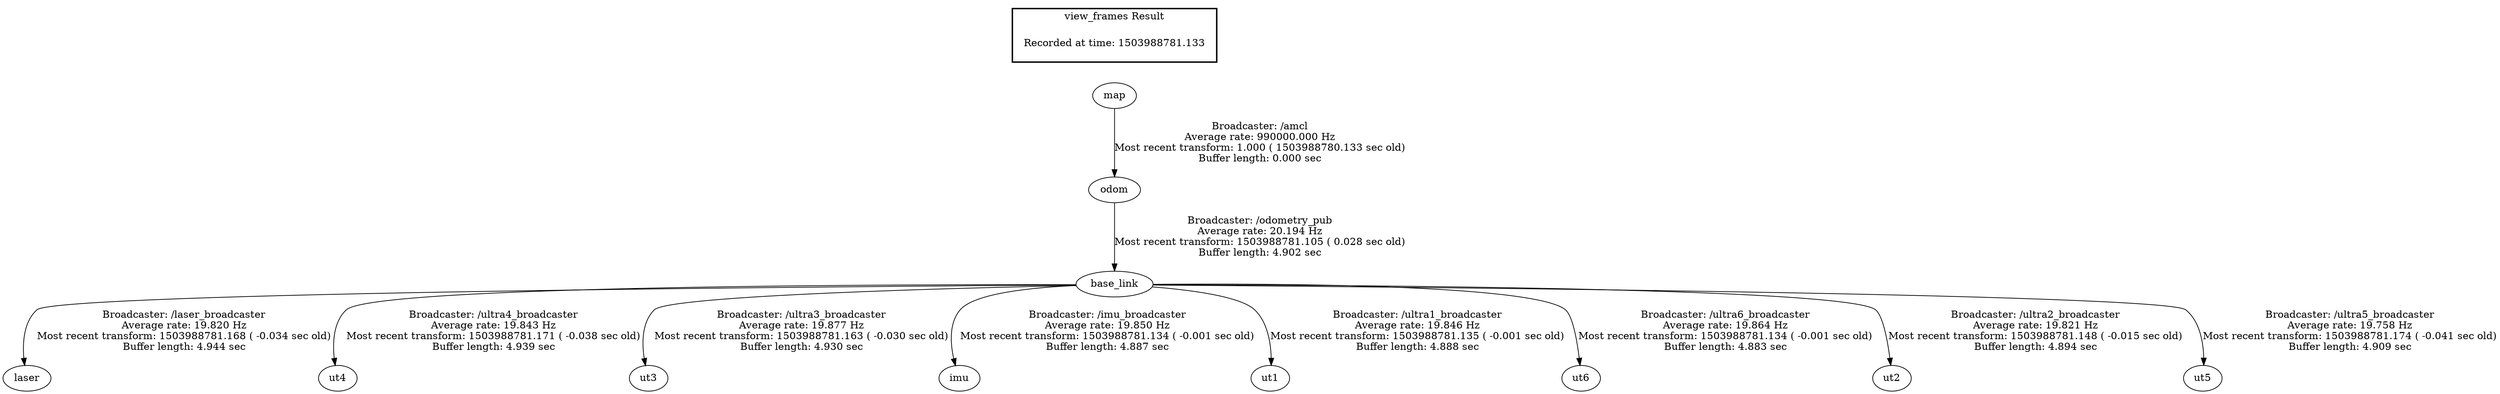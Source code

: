 digraph G {
"base_link" -> "laser"[label="Broadcaster: /laser_broadcaster\nAverage rate: 19.820 Hz\nMost recent transform: 1503988781.168 ( -0.034 sec old)\nBuffer length: 4.944 sec\n"];
"odom" -> "base_link"[label="Broadcaster: /odometry_pub\nAverage rate: 20.194 Hz\nMost recent transform: 1503988781.105 ( 0.028 sec old)\nBuffer length: 4.902 sec\n"];
"base_link" -> "ut4"[label="Broadcaster: /ultra4_broadcaster\nAverage rate: 19.843 Hz\nMost recent transform: 1503988781.171 ( -0.038 sec old)\nBuffer length: 4.939 sec\n"];
"base_link" -> "ut3"[label="Broadcaster: /ultra3_broadcaster\nAverage rate: 19.877 Hz\nMost recent transform: 1503988781.163 ( -0.030 sec old)\nBuffer length: 4.930 sec\n"];
"base_link" -> "imu"[label="Broadcaster: /imu_broadcaster\nAverage rate: 19.850 Hz\nMost recent transform: 1503988781.134 ( -0.001 sec old)\nBuffer length: 4.887 sec\n"];
"base_link" -> "ut1"[label="Broadcaster: /ultra1_broadcaster\nAverage rate: 19.846 Hz\nMost recent transform: 1503988781.135 ( -0.001 sec old)\nBuffer length: 4.888 sec\n"];
"map" -> "odom"[label="Broadcaster: /amcl\nAverage rate: 990000.000 Hz\nMost recent transform: 1.000 ( 1503988780.133 sec old)\nBuffer length: 0.000 sec\n"];
"base_link" -> "ut6"[label="Broadcaster: /ultra6_broadcaster\nAverage rate: 19.864 Hz\nMost recent transform: 1503988781.134 ( -0.001 sec old)\nBuffer length: 4.883 sec\n"];
"base_link" -> "ut2"[label="Broadcaster: /ultra2_broadcaster\nAverage rate: 19.821 Hz\nMost recent transform: 1503988781.148 ( -0.015 sec old)\nBuffer length: 4.894 sec\n"];
"base_link" -> "ut5"[label="Broadcaster: /ultra5_broadcaster\nAverage rate: 19.758 Hz\nMost recent transform: 1503988781.174 ( -0.041 sec old)\nBuffer length: 4.909 sec\n"];
edge [style=invis];
 subgraph cluster_legend { style=bold; color=black; label ="view_frames Result";
"Recorded at time: 1503988781.133"[ shape=plaintext ] ;
 }->"map";
}